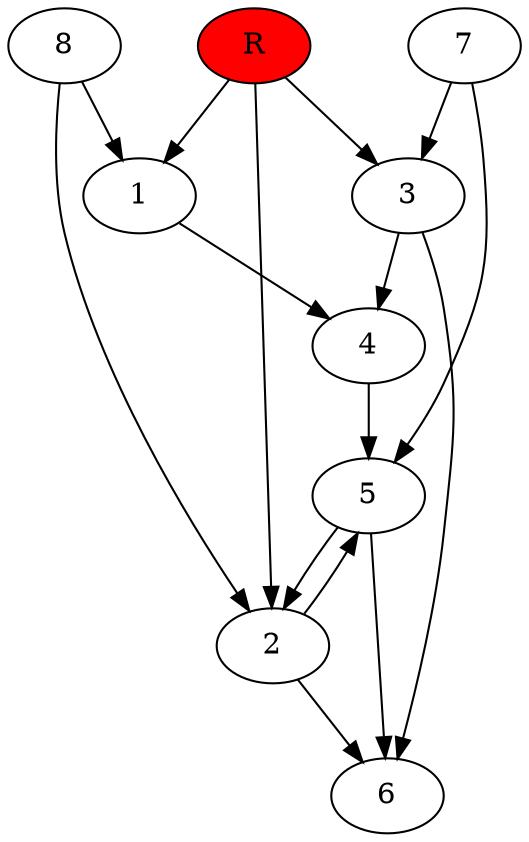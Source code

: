 digraph prb25431 {
	1
	2
	3
	4
	5
	6
	7
	8
	R [fillcolor="#ff0000" style=filled]
	1 -> 4
	2 -> 5
	2 -> 6
	3 -> 4
	3 -> 6
	4 -> 5
	5 -> 2
	5 -> 6
	7 -> 3
	7 -> 5
	8 -> 1
	8 -> 2
	R -> 1
	R -> 2
	R -> 3
}
